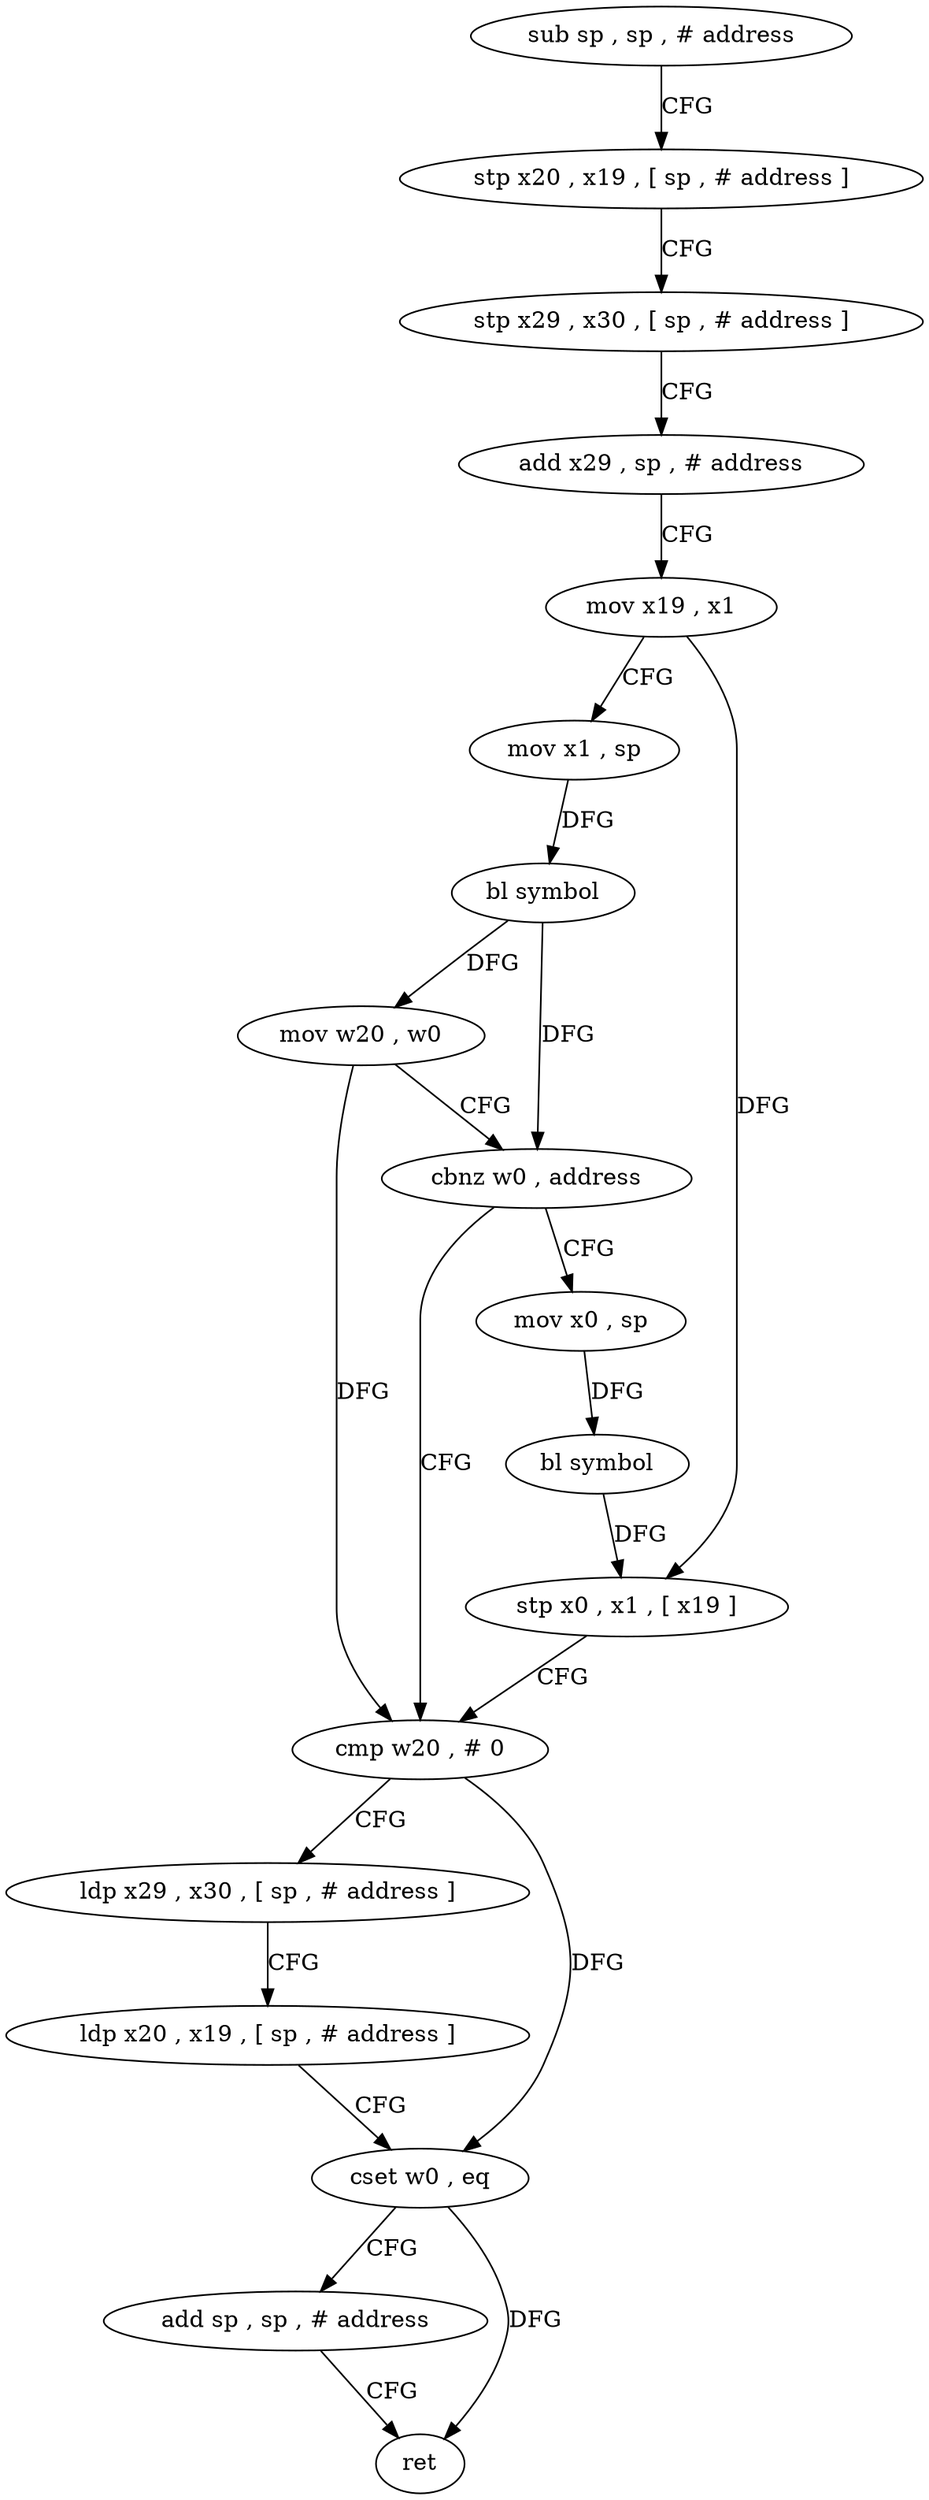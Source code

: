digraph "func" {
"4204976" [label = "sub sp , sp , # address" ]
"4204980" [label = "stp x20 , x19 , [ sp , # address ]" ]
"4204984" [label = "stp x29 , x30 , [ sp , # address ]" ]
"4204988" [label = "add x29 , sp , # address" ]
"4204992" [label = "mov x19 , x1" ]
"4204996" [label = "mov x1 , sp" ]
"4205000" [label = "bl symbol" ]
"4205004" [label = "mov w20 , w0" ]
"4205008" [label = "cbnz w0 , address" ]
"4205024" [label = "cmp w20 , # 0" ]
"4205012" [label = "mov x0 , sp" ]
"4205028" [label = "ldp x29 , x30 , [ sp , # address ]" ]
"4205032" [label = "ldp x20 , x19 , [ sp , # address ]" ]
"4205036" [label = "cset w0 , eq" ]
"4205040" [label = "add sp , sp , # address" ]
"4205044" [label = "ret" ]
"4205016" [label = "bl symbol" ]
"4205020" [label = "stp x0 , x1 , [ x19 ]" ]
"4204976" -> "4204980" [ label = "CFG" ]
"4204980" -> "4204984" [ label = "CFG" ]
"4204984" -> "4204988" [ label = "CFG" ]
"4204988" -> "4204992" [ label = "CFG" ]
"4204992" -> "4204996" [ label = "CFG" ]
"4204992" -> "4205020" [ label = "DFG" ]
"4204996" -> "4205000" [ label = "DFG" ]
"4205000" -> "4205004" [ label = "DFG" ]
"4205000" -> "4205008" [ label = "DFG" ]
"4205004" -> "4205008" [ label = "CFG" ]
"4205004" -> "4205024" [ label = "DFG" ]
"4205008" -> "4205024" [ label = "CFG" ]
"4205008" -> "4205012" [ label = "CFG" ]
"4205024" -> "4205028" [ label = "CFG" ]
"4205024" -> "4205036" [ label = "DFG" ]
"4205012" -> "4205016" [ label = "DFG" ]
"4205028" -> "4205032" [ label = "CFG" ]
"4205032" -> "4205036" [ label = "CFG" ]
"4205036" -> "4205040" [ label = "CFG" ]
"4205036" -> "4205044" [ label = "DFG" ]
"4205040" -> "4205044" [ label = "CFG" ]
"4205016" -> "4205020" [ label = "DFG" ]
"4205020" -> "4205024" [ label = "CFG" ]
}
